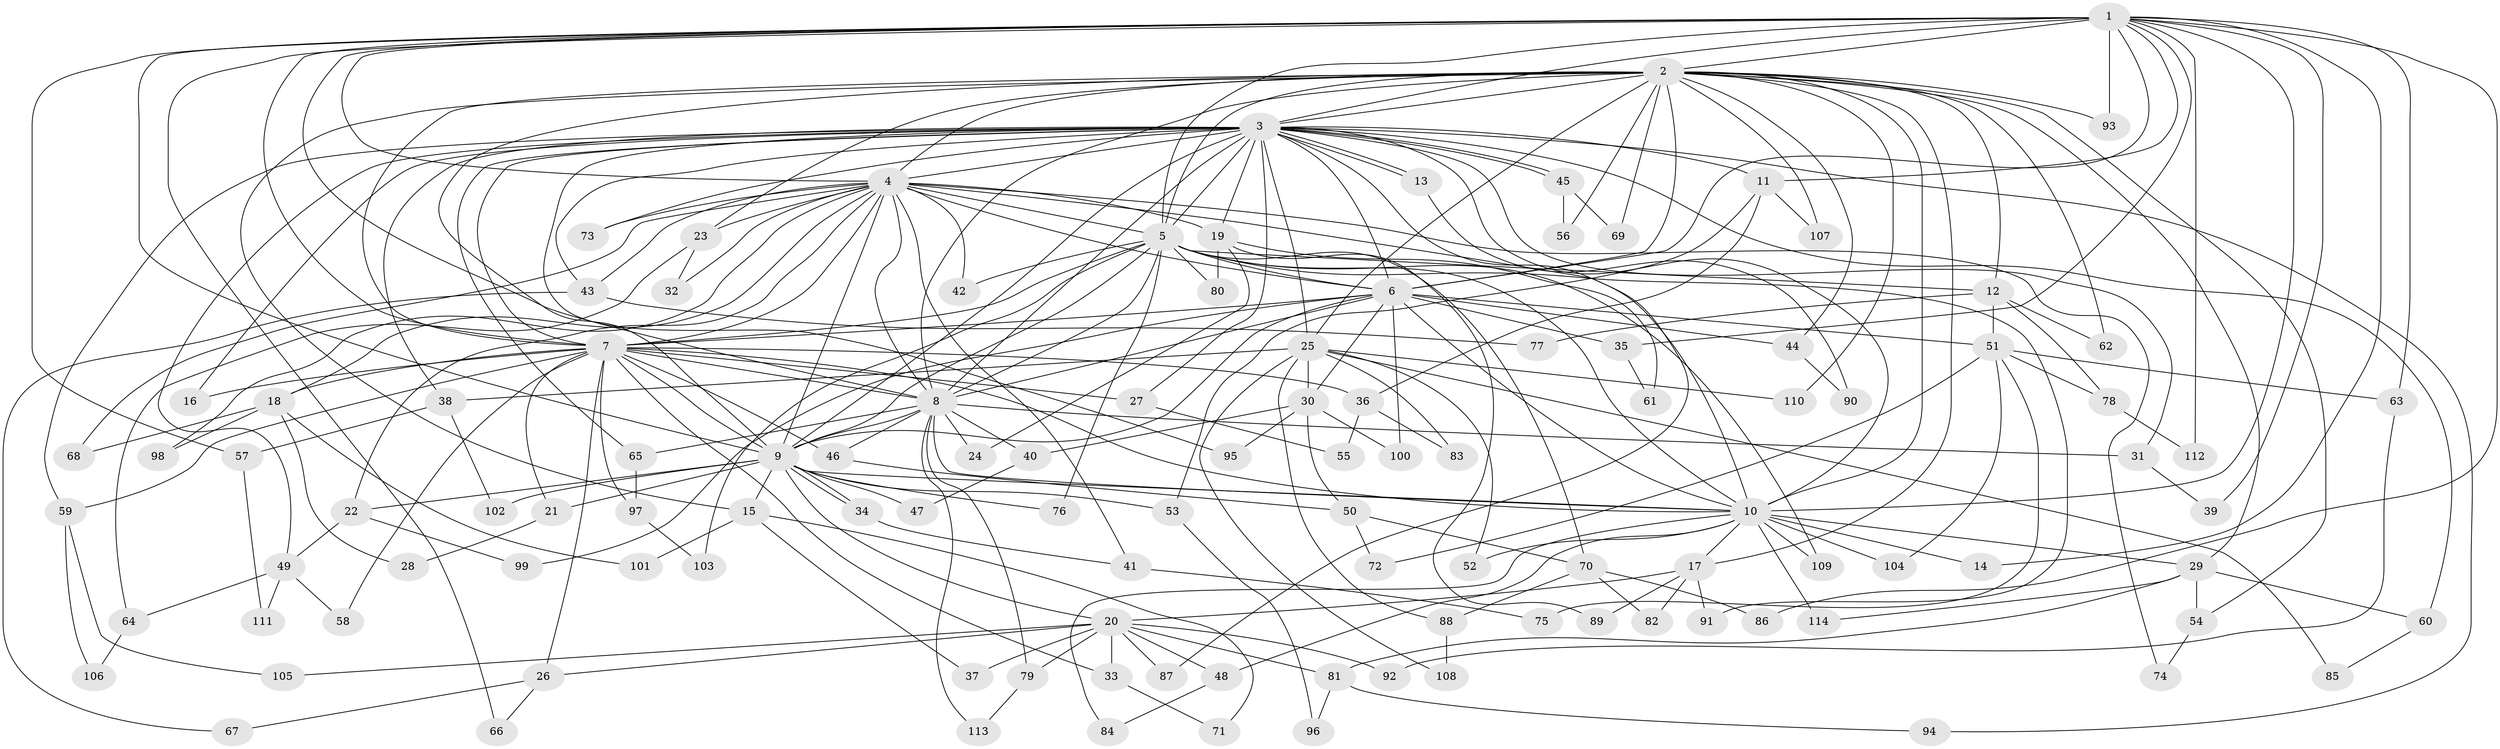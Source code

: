 // coarse degree distribution, {20: 0.012658227848101266, 28: 0.012658227848101266, 26: 0.012658227848101266, 17: 0.02531645569620253, 18: 0.012658227848101266, 13: 0.012658227848101266, 6: 0.05063291139240506, 9: 0.02531645569620253, 3: 0.17721518987341772, 4: 0.11392405063291139, 2: 0.46835443037974683, 12: 0.012658227848101266, 7: 0.012658227848101266, 5: 0.05063291139240506}
// Generated by graph-tools (version 1.1) at 2025/51/02/27/25 19:51:53]
// undirected, 114 vertices, 253 edges
graph export_dot {
graph [start="1"]
  node [color=gray90,style=filled];
  1;
  2;
  3;
  4;
  5;
  6;
  7;
  8;
  9;
  10;
  11;
  12;
  13;
  14;
  15;
  16;
  17;
  18;
  19;
  20;
  21;
  22;
  23;
  24;
  25;
  26;
  27;
  28;
  29;
  30;
  31;
  32;
  33;
  34;
  35;
  36;
  37;
  38;
  39;
  40;
  41;
  42;
  43;
  44;
  45;
  46;
  47;
  48;
  49;
  50;
  51;
  52;
  53;
  54;
  55;
  56;
  57;
  58;
  59;
  60;
  61;
  62;
  63;
  64;
  65;
  66;
  67;
  68;
  69;
  70;
  71;
  72;
  73;
  74;
  75;
  76;
  77;
  78;
  79;
  80;
  81;
  82;
  83;
  84;
  85;
  86;
  87;
  88;
  89;
  90;
  91;
  92;
  93;
  94;
  95;
  96;
  97;
  98;
  99;
  100;
  101;
  102;
  103;
  104;
  105;
  106;
  107;
  108;
  109;
  110;
  111;
  112;
  113;
  114;
  1 -- 2;
  1 -- 3;
  1 -- 4;
  1 -- 5;
  1 -- 6;
  1 -- 7;
  1 -- 8;
  1 -- 9;
  1 -- 10;
  1 -- 11;
  1 -- 14;
  1 -- 35;
  1 -- 39;
  1 -- 57;
  1 -- 63;
  1 -- 66;
  1 -- 86;
  1 -- 93;
  1 -- 112;
  2 -- 3;
  2 -- 4;
  2 -- 5;
  2 -- 6;
  2 -- 7;
  2 -- 8;
  2 -- 9;
  2 -- 10;
  2 -- 12;
  2 -- 15;
  2 -- 17;
  2 -- 23;
  2 -- 25;
  2 -- 29;
  2 -- 44;
  2 -- 54;
  2 -- 56;
  2 -- 62;
  2 -- 69;
  2 -- 93;
  2 -- 107;
  2 -- 110;
  3 -- 4;
  3 -- 5;
  3 -- 6;
  3 -- 7;
  3 -- 8;
  3 -- 9;
  3 -- 10;
  3 -- 11;
  3 -- 13;
  3 -- 13;
  3 -- 16;
  3 -- 19;
  3 -- 25;
  3 -- 27;
  3 -- 31;
  3 -- 38;
  3 -- 43;
  3 -- 45;
  3 -- 45;
  3 -- 49;
  3 -- 59;
  3 -- 60;
  3 -- 65;
  3 -- 73;
  3 -- 87;
  3 -- 94;
  3 -- 95;
  4 -- 5;
  4 -- 6;
  4 -- 7;
  4 -- 8;
  4 -- 9;
  4 -- 10;
  4 -- 18;
  4 -- 19;
  4 -- 22;
  4 -- 23;
  4 -- 32;
  4 -- 41;
  4 -- 42;
  4 -- 43;
  4 -- 68;
  4 -- 73;
  4 -- 74;
  4 -- 98;
  5 -- 6;
  5 -- 7;
  5 -- 8;
  5 -- 9;
  5 -- 10;
  5 -- 12;
  5 -- 42;
  5 -- 70;
  5 -- 76;
  5 -- 80;
  5 -- 91;
  5 -- 103;
  5 -- 109;
  6 -- 7;
  6 -- 8;
  6 -- 9;
  6 -- 10;
  6 -- 30;
  6 -- 35;
  6 -- 44;
  6 -- 51;
  6 -- 99;
  6 -- 100;
  7 -- 8;
  7 -- 9;
  7 -- 10;
  7 -- 16;
  7 -- 18;
  7 -- 21;
  7 -- 26;
  7 -- 27;
  7 -- 33;
  7 -- 36;
  7 -- 46;
  7 -- 58;
  7 -- 59;
  7 -- 97;
  8 -- 9;
  8 -- 10;
  8 -- 24;
  8 -- 31;
  8 -- 40;
  8 -- 46;
  8 -- 65;
  8 -- 79;
  8 -- 113;
  9 -- 10;
  9 -- 15;
  9 -- 20;
  9 -- 21;
  9 -- 22;
  9 -- 34;
  9 -- 34;
  9 -- 47;
  9 -- 53;
  9 -- 76;
  9 -- 102;
  10 -- 14;
  10 -- 17;
  10 -- 29;
  10 -- 48;
  10 -- 52;
  10 -- 84;
  10 -- 104;
  10 -- 109;
  10 -- 114;
  11 -- 36;
  11 -- 53;
  11 -- 107;
  12 -- 51;
  12 -- 62;
  12 -- 77;
  12 -- 78;
  13 -- 90;
  15 -- 37;
  15 -- 71;
  15 -- 101;
  17 -- 20;
  17 -- 82;
  17 -- 89;
  17 -- 91;
  18 -- 28;
  18 -- 68;
  18 -- 98;
  18 -- 101;
  19 -- 24;
  19 -- 61;
  19 -- 80;
  19 -- 89;
  20 -- 26;
  20 -- 33;
  20 -- 37;
  20 -- 48;
  20 -- 79;
  20 -- 81;
  20 -- 87;
  20 -- 92;
  20 -- 105;
  21 -- 28;
  22 -- 49;
  22 -- 99;
  23 -- 32;
  23 -- 64;
  25 -- 30;
  25 -- 38;
  25 -- 52;
  25 -- 83;
  25 -- 85;
  25 -- 88;
  25 -- 108;
  25 -- 110;
  26 -- 66;
  26 -- 67;
  27 -- 55;
  29 -- 54;
  29 -- 60;
  29 -- 81;
  29 -- 114;
  30 -- 40;
  30 -- 50;
  30 -- 95;
  30 -- 100;
  31 -- 39;
  33 -- 71;
  34 -- 41;
  35 -- 61;
  36 -- 55;
  36 -- 83;
  38 -- 57;
  38 -- 102;
  40 -- 47;
  41 -- 75;
  43 -- 67;
  43 -- 77;
  44 -- 90;
  45 -- 56;
  45 -- 69;
  46 -- 50;
  48 -- 84;
  49 -- 58;
  49 -- 64;
  49 -- 111;
  50 -- 70;
  50 -- 72;
  51 -- 63;
  51 -- 72;
  51 -- 75;
  51 -- 78;
  51 -- 104;
  53 -- 96;
  54 -- 74;
  57 -- 111;
  59 -- 105;
  59 -- 106;
  60 -- 85;
  63 -- 92;
  64 -- 106;
  65 -- 97;
  70 -- 82;
  70 -- 86;
  70 -- 88;
  78 -- 112;
  79 -- 113;
  81 -- 94;
  81 -- 96;
  88 -- 108;
  97 -- 103;
}
